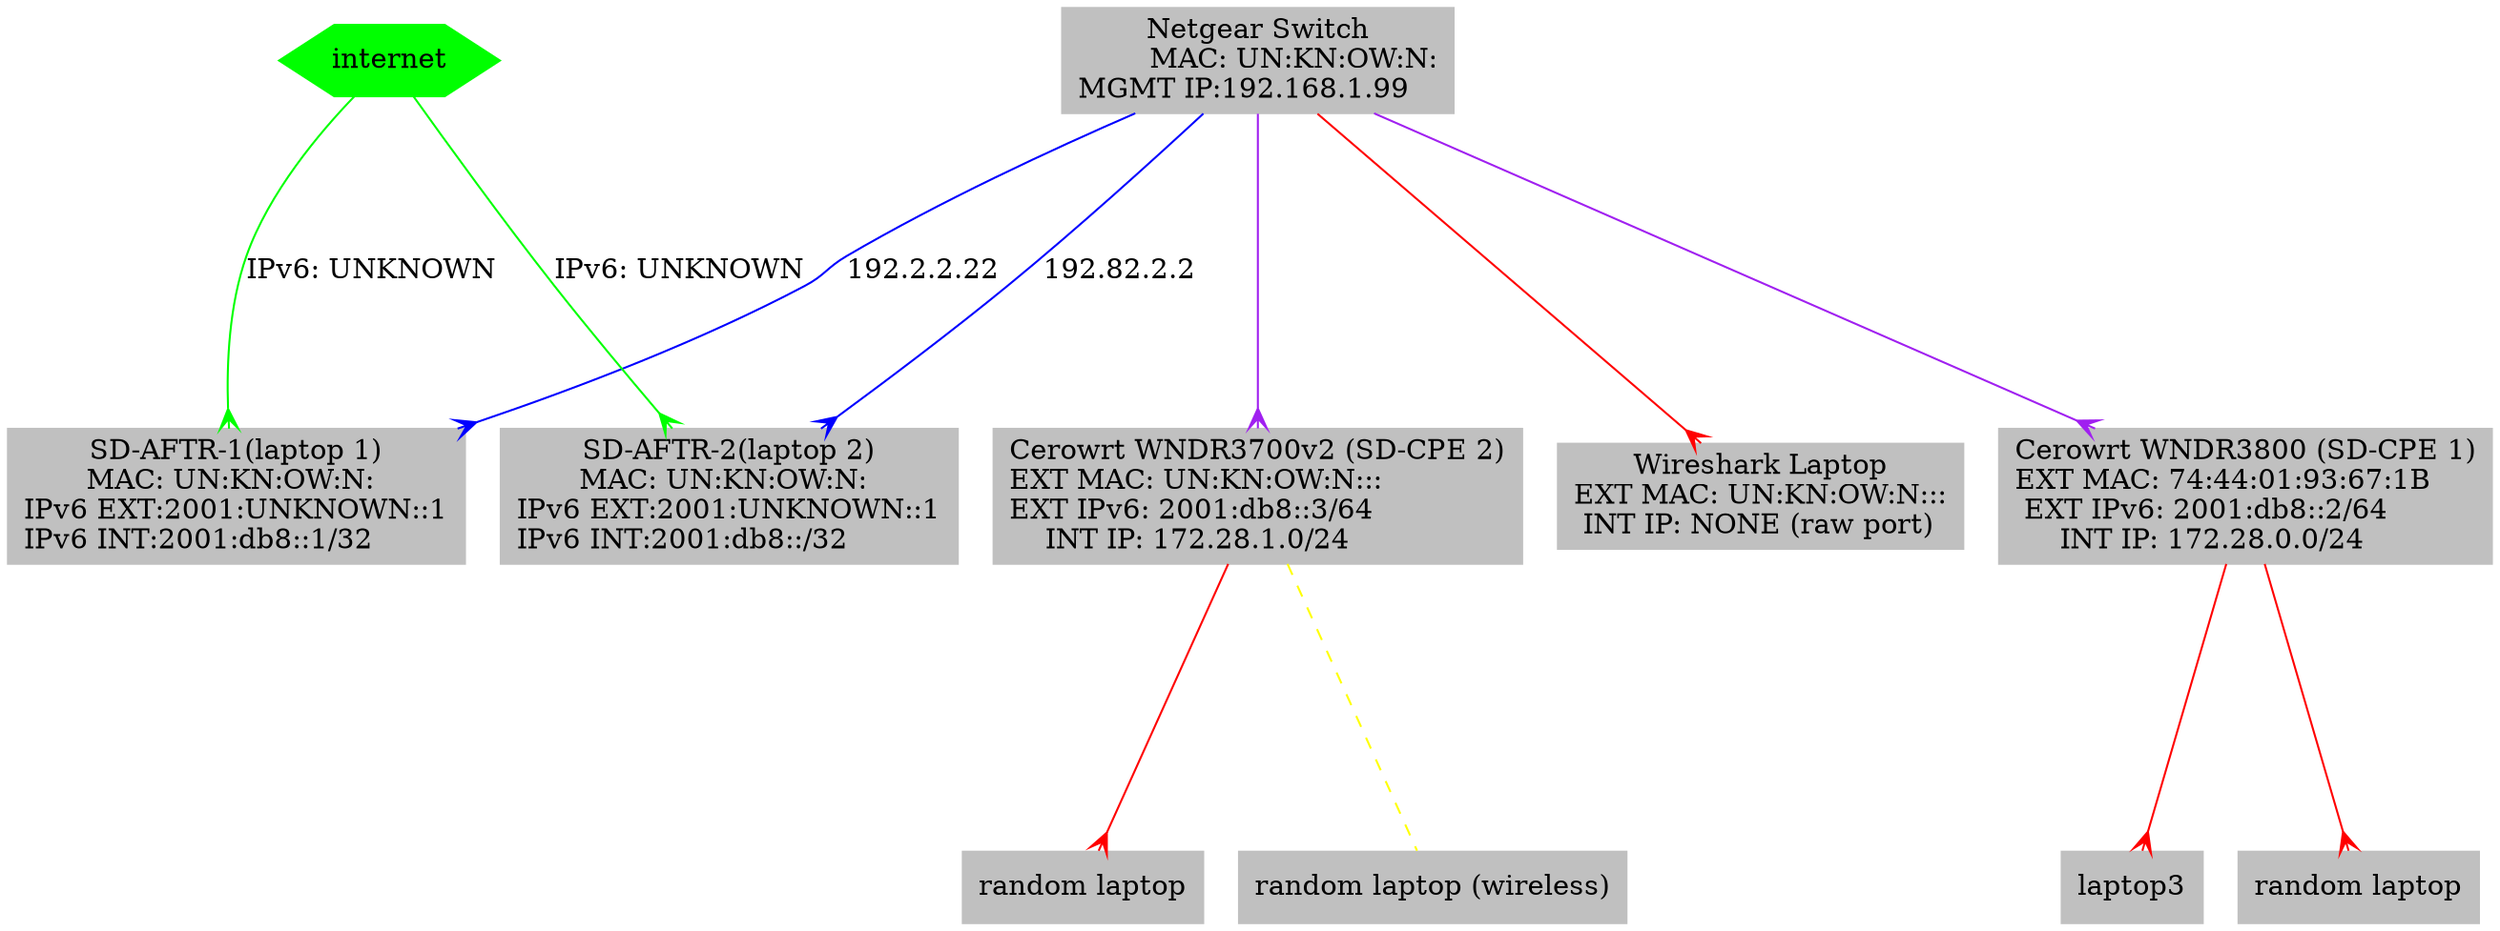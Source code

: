 digraph G {
 ranksep=2;
 ratio=auto;
 "SWITCH" [label="Netgear Switch\n        MAC: UN:KN:OW:N:\lMGMT IP:192.168.1.99\l"
	   shape="box",style="filled",color="grey" ];
 "Internet" [label="internet",
	     shape="hexagon",style="filled",color="green" ];
 "SD-AFTR-2" [label="SD-AFTR-2(laptop 2)\n       MAC: UN:KN:OW:N:\lIPv6 EXT:2001:UNKNOWN::1\lIPv6 INT:2001:db8::/32\l",
	      shape="box",style="filled",color="grey" ];
 "SD-AFTR-1" [label="SD-AFTR-1(laptop 1)\n       MAC: UN:KN:OW:N:\lIPv6 EXT:2001:UNKNOWN::1\lIPv6 INT:2001:db8::1/32\l",
	      shape="box",style="filled",color="grey" ];
 "SD-CPE1" [label="Cerowrt WNDR3800 (SD-CPE 1)\nEXT MAC: 74:44:01:93:67:1B\l EXT IPv6: 2001:db8::2/64\l     INT IP: 172.28.0.0/24\l",
	    shape="box",style="filled",color="grey" ];
 "SD-CPE2" [label="Cerowrt WNDR3700v2 (SD-CPE 2)\nEXT MAC: UN:KN:OW:N:::\lEXT IPv6: 2001:db8::3/64\l    INT IP: 172.28.1.0/24\l",
	    shape="box",style="filled",color="grey" ];
 "wireshark" [label="Wireshark Laptop\nEXT MAC: UN:KN:OW:N:::\l INT IP: NONE (raw port)\l",
	    shape="box",style="filled",color="grey" ];
 "SWITCH" -> "SD-AFTR-2" [ label="192.82.2.2",color="blue",arrowhead="crow" ];
 "SWITCH" -> "SD-AFTR-1" [ label="192.2.2.22",color="blue",arrowhead="crow" ];
 "SWITCH" -> "SD-CPE1" [ color="purple",arrowhead="crow" ];
 "SWITCH" -> "SD-CPE2" [ color="purple",arrowhead="crow" ];
 "SWITCH" -> "wireshark" [ color="red",arrowhead="crow" ];
 "client1" [ label="laptop3",shape="box",style="filled",color="grey" ];
 "client2" [ label="random laptop",shape="box",style="filled",color="grey" ];
 "client3" [ label="random laptop",shape="box",style="filled",color="grey" ];
 "client4" [ label="random laptop (wireless)",shape="box",style="filled",color="grey" ];
 "Internet" -> "SD-AFTR-1" [ label="IPv6: UNKNOWN",color="green",arrowhead="crow" ];
 "Internet" -> "SD-AFTR-2" [ label="IPv6: UNKNOWN",color="green",arrowhead="crow" ];
 "SD-CPE1" -> "client1" [ color="red",arrowhead="crow" ];
 "SD-CPE1" -> "client2" [ color="red",arrowhead="crow" ];
 "SD-CPE2" -> "client3" [ color="red",arrowhead="crow" ];
 "SD-CPE2" -> "client4" [ color="yellow",style="dashed",arrowhead="none" ];
}
